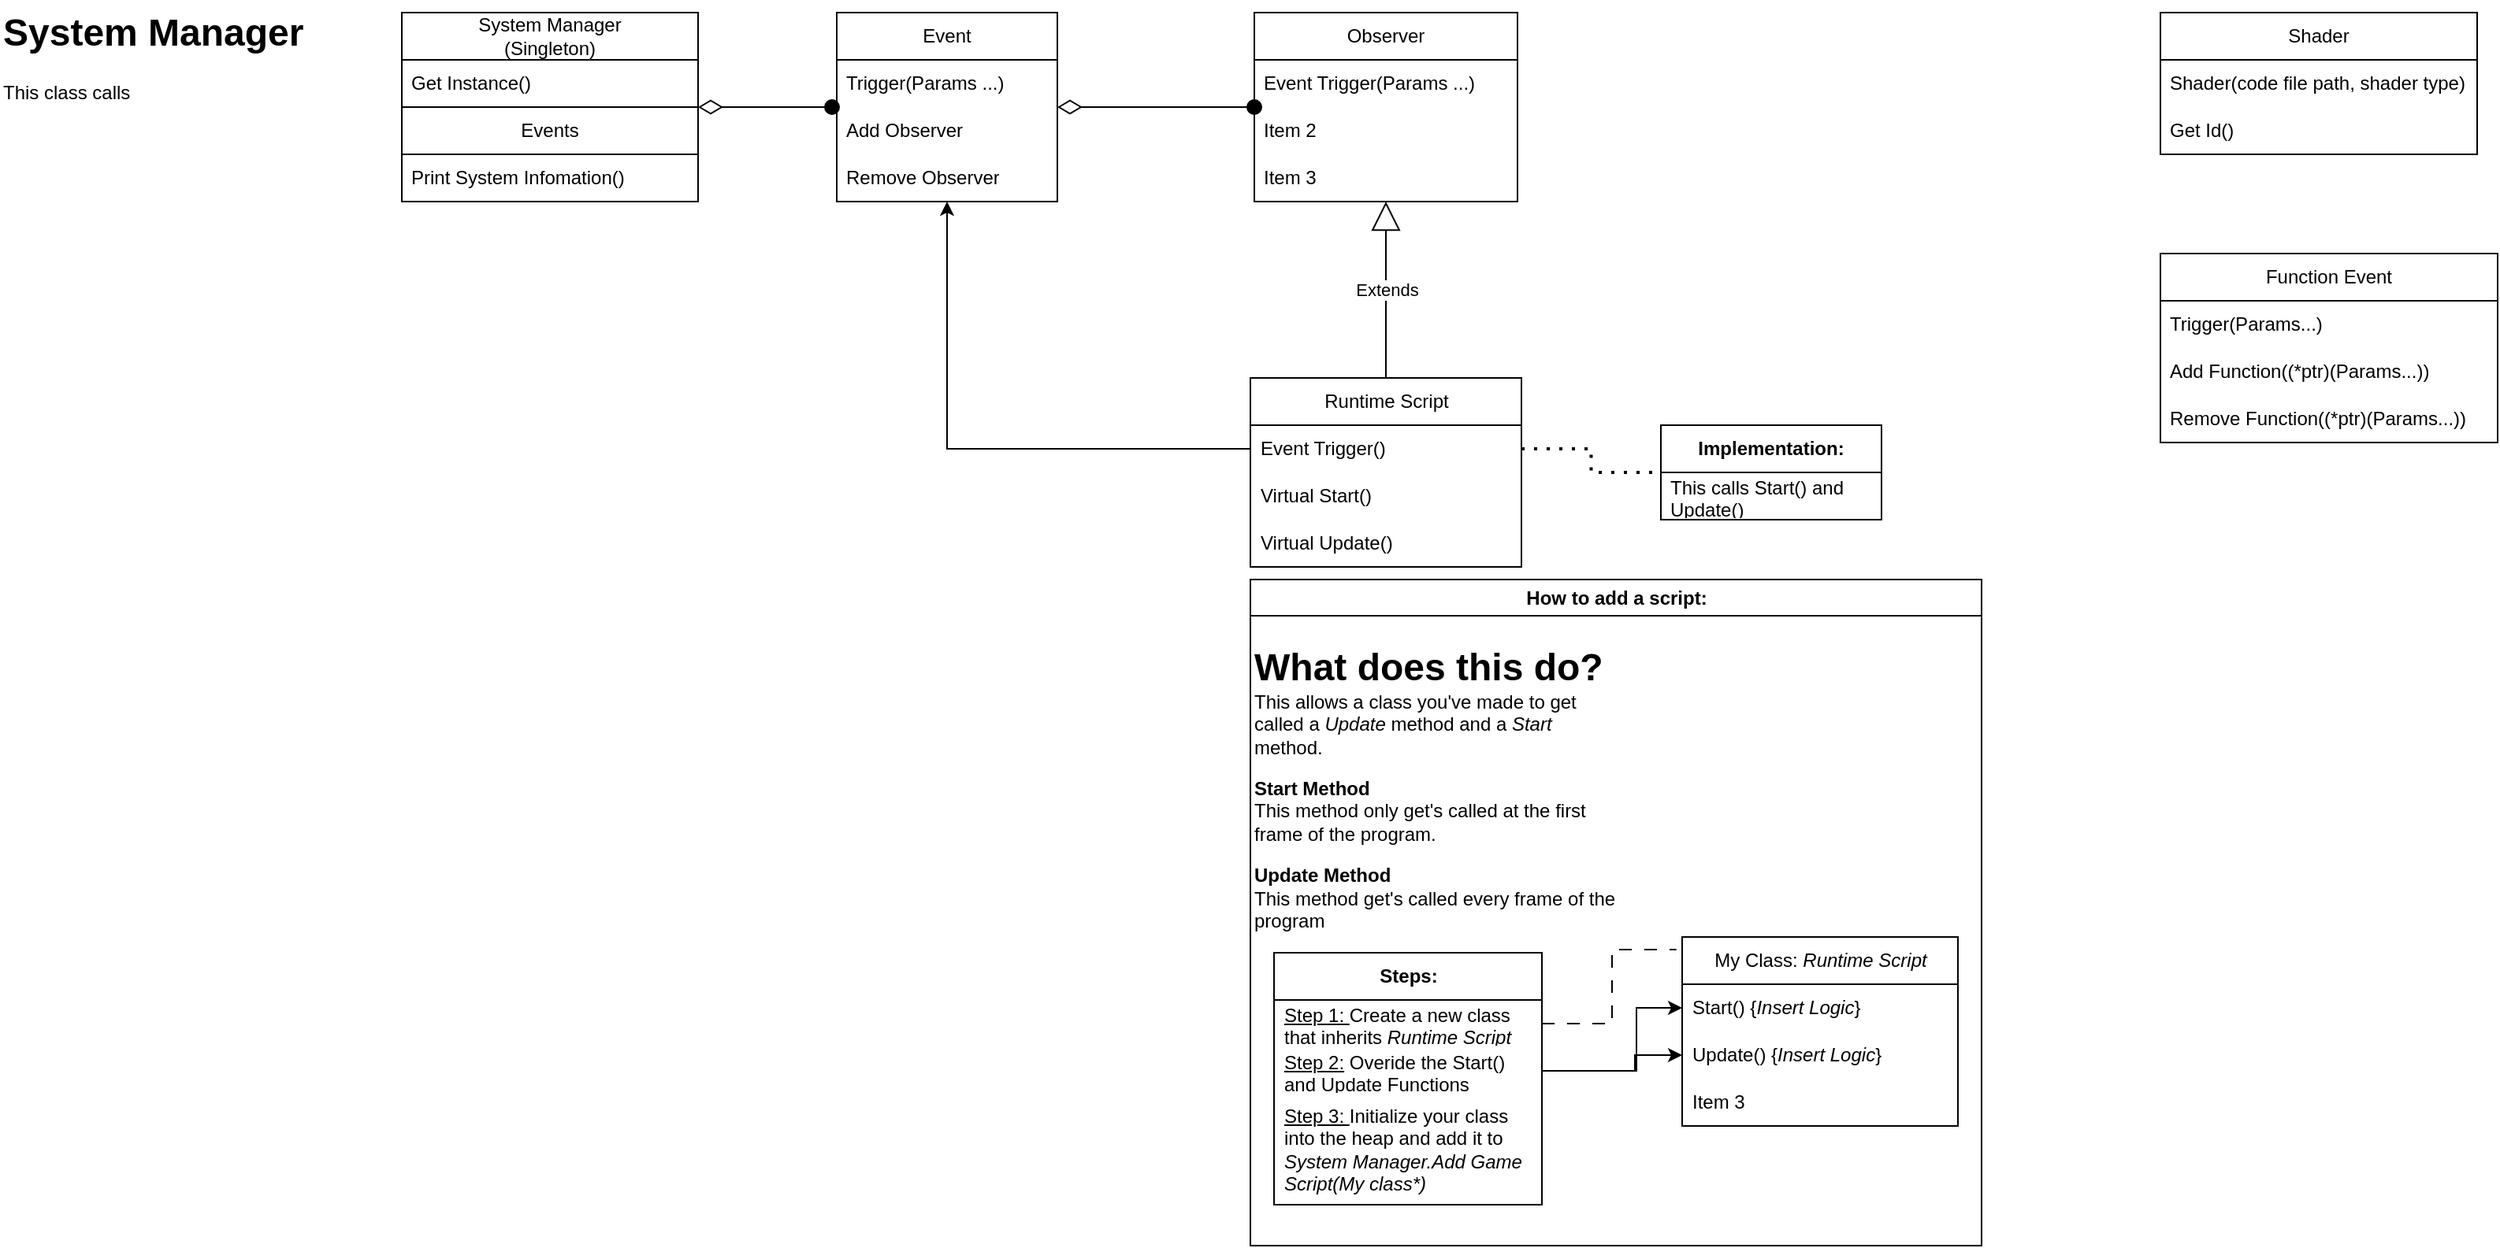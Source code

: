 <mxfile version="24.6.4" type="device" pages="2">
  <diagram id="MJ8tSPudCheSV-Sa3wuF" name="Class Diagram">
    <mxGraphModel dx="2449" dy="1206" grid="0" gridSize="10" guides="1" tooltips="1" connect="1" arrows="1" fold="1" page="0" pageScale="1" pageWidth="850" pageHeight="1100" math="0" shadow="0">
      <root>
        <mxCell id="0" />
        <mxCell id="1" parent="0" />
        <mxCell id="39z7OcEjKNCnxrWsOGxc-9" style="edgeStyle=orthogonalEdgeStyle;rounded=0;orthogonalLoop=1;jettySize=auto;html=1;endArrow=oval;endFill=1;startArrow=diamondThin;startFill=0;targetPerimeterSpacing=3;jumpSize=4;strokeWidth=1;sourcePerimeterSpacing=0;startSize=13;endSize=9;" edge="1" parent="1" source="39z7OcEjKNCnxrWsOGxc-1" target="39z7OcEjKNCnxrWsOGxc-5">
          <mxGeometry relative="1" as="geometry" />
        </mxCell>
        <mxCell id="39z7OcEjKNCnxrWsOGxc-1" value="System Manager&lt;div&gt;(Singleton)&lt;/div&gt;" style="swimlane;fontStyle=0;childLayout=stackLayout;horizontal=1;startSize=30;horizontalStack=0;resizeParent=1;resizeParentMax=0;resizeLast=0;collapsible=1;marginBottom=0;whiteSpace=wrap;html=1;" vertex="1" parent="1">
          <mxGeometry x="193" y="295" width="188" height="120" as="geometry" />
        </mxCell>
        <mxCell id="39z7OcEjKNCnxrWsOGxc-2" value="Get Instance()" style="text;strokeColor=none;fillColor=none;align=left;verticalAlign=middle;spacingLeft=4;spacingRight=4;overflow=hidden;points=[[0,0.5],[1,0.5]];portConstraint=eastwest;rotatable=0;whiteSpace=wrap;html=1;" vertex="1" parent="39z7OcEjKNCnxrWsOGxc-1">
          <mxGeometry y="30" width="188" height="30" as="geometry" />
        </mxCell>
        <mxCell id="39z7OcEjKNCnxrWsOGxc-10" value="Events" style="swimlane;fontStyle=0;childLayout=stackLayout;horizontal=1;startSize=30;horizontalStack=0;resizeParent=1;resizeParentMax=0;resizeLast=0;collapsible=1;marginBottom=0;whiteSpace=wrap;html=1;" vertex="1" collapsed="1" parent="39z7OcEjKNCnxrWsOGxc-1">
          <mxGeometry y="60" width="188" height="30" as="geometry">
            <mxRectangle y="60" width="188" height="150" as="alternateBounds" />
          </mxGeometry>
        </mxCell>
        <mxCell id="39z7OcEjKNCnxrWsOGxc-11" value="Add System Script(Observer*)" style="text;strokeColor=#d6b656;fillColor=#fff2cc;align=left;verticalAlign=middle;spacingLeft=4;spacingRight=4;overflow=hidden;points=[[0,0.5],[1,0.5]];portConstraint=eastwest;rotatable=0;whiteSpace=wrap;html=1;" vertex="1" parent="39z7OcEjKNCnxrWsOGxc-10">
          <mxGeometry y="30" width="188" height="30" as="geometry" />
        </mxCell>
        <mxCell id="39z7OcEjKNCnxrWsOGxc-63" value="Update System Scripts()" style="text;strokeColor=#d6b656;fillColor=#fff2cc;align=left;verticalAlign=middle;spacingLeft=4;spacingRight=4;overflow=hidden;points=[[0,0.5],[1,0.5]];portConstraint=eastwest;rotatable=0;whiteSpace=wrap;html=1;" vertex="1" parent="39z7OcEjKNCnxrWsOGxc-10">
          <mxGeometry y="60" width="188" height="30" as="geometry" />
        </mxCell>
        <mxCell id="39z7OcEjKNCnxrWsOGxc-64" value="Add Game Script(Observer*)" style="text;strokeColor=#d79b00;fillColor=#ffe6cc;align=left;verticalAlign=middle;spacingLeft=4;spacingRight=4;overflow=hidden;points=[[0,0.5],[1,0.5]];portConstraint=eastwest;rotatable=0;whiteSpace=wrap;html=1;" vertex="1" parent="39z7OcEjKNCnxrWsOGxc-10">
          <mxGeometry y="90" width="188" height="30" as="geometry" />
        </mxCell>
        <mxCell id="39z7OcEjKNCnxrWsOGxc-12" value="Update Game Scripts()" style="text;strokeColor=#d79b00;fillColor=#ffe6cc;align=left;verticalAlign=middle;spacingLeft=4;spacingRight=4;overflow=hidden;points=[[0,0.5],[1,0.5]];portConstraint=eastwest;rotatable=0;whiteSpace=wrap;html=1;" vertex="1" parent="39z7OcEjKNCnxrWsOGxc-10">
          <mxGeometry y="120" width="188" height="30" as="geometry" />
        </mxCell>
        <mxCell id="39z7OcEjKNCnxrWsOGxc-4" value="Print System Infomation()" style="text;strokeColor=none;fillColor=none;align=left;verticalAlign=middle;spacingLeft=4;spacingRight=4;overflow=hidden;points=[[0,0.5],[1,0.5]];portConstraint=eastwest;rotatable=0;whiteSpace=wrap;html=1;" vertex="1" parent="39z7OcEjKNCnxrWsOGxc-1">
          <mxGeometry y="90" width="188" height="30" as="geometry" />
        </mxCell>
        <mxCell id="39z7OcEjKNCnxrWsOGxc-66" style="edgeStyle=orthogonalEdgeStyle;rounded=0;orthogonalLoop=1;jettySize=auto;html=1;endArrow=oval;endFill=1;startArrow=diamondThin;startFill=0;startSize=13;endSize=9;" edge="1" parent="1" source="39z7OcEjKNCnxrWsOGxc-5" target="39z7OcEjKNCnxrWsOGxc-17">
          <mxGeometry relative="1" as="geometry" />
        </mxCell>
        <mxCell id="39z7OcEjKNCnxrWsOGxc-5" value="Event" style="swimlane;fontStyle=0;childLayout=stackLayout;horizontal=1;startSize=30;horizontalStack=0;resizeParent=1;resizeParentMax=0;resizeLast=0;collapsible=1;marginBottom=0;whiteSpace=wrap;html=1;" vertex="1" parent="1">
          <mxGeometry x="469" y="295" width="140" height="120" as="geometry" />
        </mxCell>
        <mxCell id="39z7OcEjKNCnxrWsOGxc-6" value="Trigger(Params ...)" style="text;strokeColor=none;fillColor=none;align=left;verticalAlign=middle;spacingLeft=4;spacingRight=4;overflow=hidden;points=[[0,0.5],[1,0.5]];portConstraint=eastwest;rotatable=0;whiteSpace=wrap;html=1;" vertex="1" parent="39z7OcEjKNCnxrWsOGxc-5">
          <mxGeometry y="30" width="140" height="30" as="geometry" />
        </mxCell>
        <mxCell id="39z7OcEjKNCnxrWsOGxc-7" value="Add Observer" style="text;strokeColor=none;fillColor=none;align=left;verticalAlign=middle;spacingLeft=4;spacingRight=4;overflow=hidden;points=[[0,0.5],[1,0.5]];portConstraint=eastwest;rotatable=0;whiteSpace=wrap;html=1;" vertex="1" parent="39z7OcEjKNCnxrWsOGxc-5">
          <mxGeometry y="60" width="140" height="30" as="geometry" />
        </mxCell>
        <mxCell id="39z7OcEjKNCnxrWsOGxc-8" value="Remove Observer" style="text;strokeColor=none;fillColor=none;align=left;verticalAlign=middle;spacingLeft=4;spacingRight=4;overflow=hidden;points=[[0,0.5],[1,0.5]];portConstraint=eastwest;rotatable=0;whiteSpace=wrap;html=1;" vertex="1" parent="39z7OcEjKNCnxrWsOGxc-5">
          <mxGeometry y="90" width="140" height="30" as="geometry" />
        </mxCell>
        <mxCell id="39z7OcEjKNCnxrWsOGxc-14" value="&lt;h1 style=&quot;margin-top: 0px;&quot;&gt;System Manager&lt;/h1&gt;&lt;p&gt;This class calls&amp;nbsp;&lt;/p&gt;" style="text;html=1;whiteSpace=wrap;overflow=hidden;rounded=0;" vertex="1" parent="1">
          <mxGeometry x="-62" y="287" width="233" height="120" as="geometry" />
        </mxCell>
        <mxCell id="39z7OcEjKNCnxrWsOGxc-17" value="Observer" style="swimlane;fontStyle=0;childLayout=stackLayout;horizontal=1;startSize=30;horizontalStack=0;resizeParent=1;resizeParentMax=0;resizeLast=0;collapsible=1;marginBottom=0;whiteSpace=wrap;html=1;" vertex="1" parent="1">
          <mxGeometry x="734" y="295" width="167" height="120" as="geometry">
            <mxRectangle x="885" y="202" width="84" height="30" as="alternateBounds" />
          </mxGeometry>
        </mxCell>
        <mxCell id="39z7OcEjKNCnxrWsOGxc-18" value="Event Trigger(Params ...)" style="text;strokeColor=none;fillColor=none;align=left;verticalAlign=middle;spacingLeft=4;spacingRight=4;overflow=hidden;points=[[0,0.5],[1,0.5]];portConstraint=eastwest;rotatable=0;whiteSpace=wrap;html=1;" vertex="1" parent="39z7OcEjKNCnxrWsOGxc-17">
          <mxGeometry y="30" width="167" height="30" as="geometry" />
        </mxCell>
        <mxCell id="39z7OcEjKNCnxrWsOGxc-19" value="Item 2" style="text;strokeColor=none;fillColor=none;align=left;verticalAlign=middle;spacingLeft=4;spacingRight=4;overflow=hidden;points=[[0,0.5],[1,0.5]];portConstraint=eastwest;rotatable=0;whiteSpace=wrap;html=1;" vertex="1" parent="39z7OcEjKNCnxrWsOGxc-17">
          <mxGeometry y="60" width="167" height="30" as="geometry" />
        </mxCell>
        <mxCell id="39z7OcEjKNCnxrWsOGxc-20" value="Item 3" style="text;strokeColor=none;fillColor=none;align=left;verticalAlign=middle;spacingLeft=4;spacingRight=4;overflow=hidden;points=[[0,0.5],[1,0.5]];portConstraint=eastwest;rotatable=0;whiteSpace=wrap;html=1;" vertex="1" parent="39z7OcEjKNCnxrWsOGxc-17">
          <mxGeometry y="90" width="167" height="30" as="geometry" />
        </mxCell>
        <mxCell id="39z7OcEjKNCnxrWsOGxc-25" value="Function Event" style="swimlane;fontStyle=0;childLayout=stackLayout;horizontal=1;startSize=30;horizontalStack=0;resizeParent=1;resizeParentMax=0;resizeLast=0;collapsible=1;marginBottom=0;whiteSpace=wrap;html=1;" vertex="1" parent="1">
          <mxGeometry x="1309" y="448" width="214" height="120" as="geometry" />
        </mxCell>
        <mxCell id="39z7OcEjKNCnxrWsOGxc-28" value="Trigger(Params...)" style="text;strokeColor=none;fillColor=none;align=left;verticalAlign=middle;spacingLeft=4;spacingRight=4;overflow=hidden;points=[[0,0.5],[1,0.5]];portConstraint=eastwest;rotatable=0;whiteSpace=wrap;html=1;" vertex="1" parent="39z7OcEjKNCnxrWsOGxc-25">
          <mxGeometry y="30" width="214" height="30" as="geometry" />
        </mxCell>
        <mxCell id="39z7OcEjKNCnxrWsOGxc-26" value="Add Function((*ptr)(Params...))" style="text;strokeColor=none;fillColor=none;align=left;verticalAlign=middle;spacingLeft=4;spacingRight=4;overflow=hidden;points=[[0,0.5],[1,0.5]];portConstraint=eastwest;rotatable=0;whiteSpace=wrap;html=1;" vertex="1" parent="39z7OcEjKNCnxrWsOGxc-25">
          <mxGeometry y="60" width="214" height="30" as="geometry" />
        </mxCell>
        <mxCell id="39z7OcEjKNCnxrWsOGxc-27" value="Remove Function((*ptr)(Params...))" style="text;strokeColor=none;fillColor=none;align=left;verticalAlign=middle;spacingLeft=4;spacingRight=4;overflow=hidden;points=[[0,0.5],[1,0.5]];portConstraint=eastwest;rotatable=0;whiteSpace=wrap;html=1;" vertex="1" parent="39z7OcEjKNCnxrWsOGxc-25">
          <mxGeometry y="90" width="214" height="30" as="geometry" />
        </mxCell>
        <mxCell id="39z7OcEjKNCnxrWsOGxc-29" value="Runtime Script" style="swimlane;fontStyle=0;childLayout=stackLayout;horizontal=1;startSize=30;horizontalStack=0;resizeParent=1;resizeParentMax=0;resizeLast=0;collapsible=1;marginBottom=0;whiteSpace=wrap;html=1;" vertex="1" parent="1">
          <mxGeometry x="731.5" y="527" width="172" height="120" as="geometry">
            <mxRectangle x="1031" y="280" width="114" height="30" as="alternateBounds" />
          </mxGeometry>
        </mxCell>
        <mxCell id="39z7OcEjKNCnxrWsOGxc-30" value="Event Trigger()" style="text;strokeColor=none;fillColor=none;align=left;verticalAlign=middle;spacingLeft=4;spacingRight=4;overflow=hidden;points=[[0,0.5],[1,0.5]];portConstraint=eastwest;rotatable=0;whiteSpace=wrap;html=1;" vertex="1" parent="39z7OcEjKNCnxrWsOGxc-29">
          <mxGeometry y="30" width="172" height="30" as="geometry" />
        </mxCell>
        <mxCell id="39z7OcEjKNCnxrWsOGxc-31" value="Virtual Start()" style="text;strokeColor=none;fillColor=none;align=left;verticalAlign=middle;spacingLeft=4;spacingRight=4;overflow=hidden;points=[[0,0.5],[1,0.5]];portConstraint=eastwest;rotatable=0;whiteSpace=wrap;html=1;" vertex="1" parent="39z7OcEjKNCnxrWsOGxc-29">
          <mxGeometry y="60" width="172" height="30" as="geometry" />
        </mxCell>
        <mxCell id="39z7OcEjKNCnxrWsOGxc-32" value="Virtual Update()" style="text;strokeColor=none;fillColor=none;align=left;verticalAlign=middle;spacingLeft=4;spacingRight=4;overflow=hidden;points=[[0,0.5],[1,0.5]];portConstraint=eastwest;rotatable=0;whiteSpace=wrap;html=1;" vertex="1" parent="39z7OcEjKNCnxrWsOGxc-29">
          <mxGeometry y="90" width="172" height="30" as="geometry" />
        </mxCell>
        <mxCell id="39z7OcEjKNCnxrWsOGxc-34" value="Extends" style="endArrow=block;endSize=16;endFill=0;html=1;rounded=0;edgeStyle=orthogonalEdgeStyle;entryX=0.5;entryY=1;entryDx=0;entryDy=0;" edge="1" parent="1" source="39z7OcEjKNCnxrWsOGxc-29" target="39z7OcEjKNCnxrWsOGxc-17">
          <mxGeometry width="160" relative="1" as="geometry">
            <mxPoint x="934" y="506" as="sourcePoint" />
            <mxPoint x="897" y="455" as="targetPoint" />
          </mxGeometry>
        </mxCell>
        <mxCell id="39z7OcEjKNCnxrWsOGxc-36" value="" style="endArrow=none;dashed=1;html=1;dashPattern=1 3;strokeWidth=2;rounded=0;exitX=1;exitY=0.5;exitDx=0;exitDy=0;edgeStyle=orthogonalEdgeStyle;entryX=0;entryY=0.5;entryDx=0;entryDy=0;" edge="1" parent="1" source="39z7OcEjKNCnxrWsOGxc-30" target="39z7OcEjKNCnxrWsOGxc-42">
          <mxGeometry width="50" height="50" relative="1" as="geometry">
            <mxPoint x="1225" y="548" as="sourcePoint" />
            <mxPoint x="1306" y="501" as="targetPoint" />
          </mxGeometry>
        </mxCell>
        <mxCell id="39z7OcEjKNCnxrWsOGxc-42" value="&lt;b&gt;Implementation:&lt;/b&gt;" style="swimlane;fontStyle=0;childLayout=stackLayout;horizontal=1;startSize=30;horizontalStack=0;resizeParent=1;resizeParentMax=0;resizeLast=0;collapsible=1;marginBottom=0;whiteSpace=wrap;html=1;" vertex="1" parent="1">
          <mxGeometry x="992" y="557" width="140" height="60" as="geometry">
            <mxRectangle x="992" y="557" width="128" height="30" as="alternateBounds" />
          </mxGeometry>
        </mxCell>
        <mxCell id="39z7OcEjKNCnxrWsOGxc-43" value="This calls Start() and Update()" style="text;strokeColor=none;fillColor=none;align=left;verticalAlign=middle;spacingLeft=4;spacingRight=4;overflow=hidden;points=[[0,0.5],[1,0.5]];portConstraint=eastwest;rotatable=0;whiteSpace=wrap;html=1;" vertex="1" parent="39z7OcEjKNCnxrWsOGxc-42">
          <mxGeometry y="30" width="140" height="30" as="geometry" />
        </mxCell>
        <mxCell id="39z7OcEjKNCnxrWsOGxc-46" value="How to add a script:" style="swimlane;whiteSpace=wrap;html=1;" vertex="1" parent="1">
          <mxGeometry x="731.5" y="655" width="464" height="423" as="geometry">
            <mxRectangle x="1460" y="247" width="141" height="26" as="alternateBounds" />
          </mxGeometry>
        </mxCell>
        <mxCell id="39z7OcEjKNCnxrWsOGxc-49" value="&lt;b&gt;Steps:&lt;/b&gt;" style="swimlane;fontStyle=0;childLayout=stackLayout;horizontal=1;startSize=30;horizontalStack=0;resizeParent=1;resizeParentMax=0;resizeLast=0;collapsible=1;marginBottom=0;whiteSpace=wrap;html=1;" vertex="1" parent="39z7OcEjKNCnxrWsOGxc-46">
          <mxGeometry x="15" y="237" width="170" height="160" as="geometry" />
        </mxCell>
        <mxCell id="39z7OcEjKNCnxrWsOGxc-50" value="&lt;u&gt;Step 1: &lt;/u&gt;Create a new class that inherits &lt;i&gt;Runtime Script&lt;/i&gt;" style="text;strokeColor=none;fillColor=none;align=left;verticalAlign=middle;spacingLeft=4;spacingRight=4;overflow=hidden;points=[[0,0.5],[1,0.5]];portConstraint=eastwest;rotatable=0;whiteSpace=wrap;html=1;" vertex="1" parent="39z7OcEjKNCnxrWsOGxc-49">
          <mxGeometry y="30" width="170" height="30" as="geometry" />
        </mxCell>
        <mxCell id="39z7OcEjKNCnxrWsOGxc-51" value="&lt;u&gt;Step 2:&lt;/u&gt; Overide the Start() and Update Functions" style="text;strokeColor=none;fillColor=none;align=left;verticalAlign=middle;spacingLeft=4;spacingRight=4;overflow=hidden;points=[[0,0.5],[1,0.5]];portConstraint=eastwest;rotatable=0;whiteSpace=wrap;html=1;" vertex="1" parent="39z7OcEjKNCnxrWsOGxc-49">
          <mxGeometry y="60" width="170" height="30" as="geometry" />
        </mxCell>
        <mxCell id="39z7OcEjKNCnxrWsOGxc-52" value="&lt;u&gt;Step 3: &lt;/u&gt;Initialize your class into the heap and add it to &lt;i&gt;System Manager.Add Game Script(My class*)&lt;/i&gt;" style="text;strokeColor=none;fillColor=none;align=left;verticalAlign=middle;spacingLeft=4;spacingRight=4;overflow=hidden;points=[[0,0.5],[1,0.5]];portConstraint=eastwest;rotatable=0;whiteSpace=wrap;html=1;" vertex="1" parent="39z7OcEjKNCnxrWsOGxc-49">
          <mxGeometry y="90" width="170" height="70" as="geometry" />
        </mxCell>
        <mxCell id="39z7OcEjKNCnxrWsOGxc-56" style="edgeStyle=orthogonalEdgeStyle;rounded=0;orthogonalLoop=1;jettySize=auto;html=1;exitX=1;exitY=0.5;exitDx=0;exitDy=0;dashed=1;dashPattern=8 8;endArrow=none;endFill=0;entryX=-0.021;entryY=0.067;entryDx=0;entryDy=0;entryPerimeter=0;" edge="1" parent="39z7OcEjKNCnxrWsOGxc-46" source="39z7OcEjKNCnxrWsOGxc-50" target="39z7OcEjKNCnxrWsOGxc-57">
          <mxGeometry relative="1" as="geometry">
            <mxPoint x="262" y="252" as="targetPoint" />
          </mxGeometry>
        </mxCell>
        <mxCell id="39z7OcEjKNCnxrWsOGxc-57" value="My Class: &lt;i&gt;Runtime Script&lt;/i&gt;" style="swimlane;fontStyle=0;childLayout=stackLayout;horizontal=1;startSize=30;horizontalStack=0;resizeParent=1;resizeParentMax=0;resizeLast=0;collapsible=1;marginBottom=0;whiteSpace=wrap;html=1;" vertex="1" parent="39z7OcEjKNCnxrWsOGxc-46">
          <mxGeometry x="274" y="227" width="175" height="120" as="geometry" />
        </mxCell>
        <mxCell id="39z7OcEjKNCnxrWsOGxc-58" value="Start() {&lt;i&gt;Insert Logic&lt;/i&gt;}" style="text;strokeColor=none;fillColor=none;align=left;verticalAlign=middle;spacingLeft=4;spacingRight=4;overflow=hidden;points=[[0,0.5],[1,0.5]];portConstraint=eastwest;rotatable=0;whiteSpace=wrap;html=1;" vertex="1" parent="39z7OcEjKNCnxrWsOGxc-57">
          <mxGeometry y="30" width="175" height="30" as="geometry" />
        </mxCell>
        <mxCell id="39z7OcEjKNCnxrWsOGxc-59" value="Update() {&lt;i&gt;Insert Logic&lt;/i&gt;}" style="text;strokeColor=none;fillColor=none;align=left;verticalAlign=middle;spacingLeft=4;spacingRight=4;overflow=hidden;points=[[0,0.5],[1,0.5]];portConstraint=eastwest;rotatable=0;whiteSpace=wrap;html=1;" vertex="1" parent="39z7OcEjKNCnxrWsOGxc-57">
          <mxGeometry y="60" width="175" height="30" as="geometry" />
        </mxCell>
        <mxCell id="39z7OcEjKNCnxrWsOGxc-60" value="Item 3" style="text;strokeColor=none;fillColor=none;align=left;verticalAlign=middle;spacingLeft=4;spacingRight=4;overflow=hidden;points=[[0,0.5],[1,0.5]];portConstraint=eastwest;rotatable=0;whiteSpace=wrap;html=1;" vertex="1" parent="39z7OcEjKNCnxrWsOGxc-57">
          <mxGeometry y="90" width="175" height="30" as="geometry" />
        </mxCell>
        <mxCell id="39z7OcEjKNCnxrWsOGxc-61" style="edgeStyle=orthogonalEdgeStyle;rounded=0;orthogonalLoop=1;jettySize=auto;html=1;exitX=1;exitY=0.5;exitDx=0;exitDy=0;entryX=0;entryY=0.5;entryDx=0;entryDy=0;" edge="1" parent="39z7OcEjKNCnxrWsOGxc-46" source="39z7OcEjKNCnxrWsOGxc-51" target="39z7OcEjKNCnxrWsOGxc-58">
          <mxGeometry relative="1" as="geometry">
            <Array as="points">
              <mxPoint x="245" y="312" />
              <mxPoint x="245" y="272" />
            </Array>
          </mxGeometry>
        </mxCell>
        <mxCell id="39z7OcEjKNCnxrWsOGxc-62" style="edgeStyle=orthogonalEdgeStyle;rounded=0;orthogonalLoop=1;jettySize=auto;html=1;exitX=1;exitY=0.5;exitDx=0;exitDy=0;entryX=0;entryY=0.5;entryDx=0;entryDy=0;" edge="1" parent="39z7OcEjKNCnxrWsOGxc-46" source="39z7OcEjKNCnxrWsOGxc-51" target="39z7OcEjKNCnxrWsOGxc-59">
          <mxGeometry relative="1" as="geometry">
            <Array as="points">
              <mxPoint x="244" y="312" />
              <mxPoint x="244" y="302" />
            </Array>
          </mxGeometry>
        </mxCell>
        <mxCell id="39z7OcEjKNCnxrWsOGxc-65" value="&lt;p style=&quot;margin-top: 0px;&quot;&gt;&lt;/p&gt;&lt;h1 style=&quot;font-size: 24px; margin-top: 0px; margin-bottom: 0px; line-height: 120%;&quot;&gt;What does this do?&lt;/h1&gt;This allows a class you&#39;ve made to get called a &lt;i&gt;Update &lt;/i&gt;method and a &lt;i&gt;Start &lt;/i&gt;method.&lt;p&gt;&lt;/p&gt;&lt;p&gt;&lt;b&gt;Start Method&lt;br&gt;&lt;/b&gt;This method only get&#39;s called at the first frame of the program.&lt;/p&gt;&lt;p&gt;&lt;b&gt;Update Method&lt;br&gt;&lt;/b&gt;This method get&#39;s called every frame of the program&lt;/p&gt;&lt;p&gt;&lt;span style=&quot;background-color: initial; color: rgba(0, 0, 0, 0); font-family: monospace; font-size: 0px; text-wrap: nowrap;&quot;&gt;gdfgdfgThis%3CmxGraphModel%3E%3Croot%3E%3CmxCell%20id%3D%220%22%2F%3E%3CmxCell%20id%3D%221%22%20parent%3D%220%22%2F%3E%3CmxCell%20id%3D%222%22%20value%3D%22Update%20System%20Scripts()%22%20style%3D%22text%3BstrokeColor%3Dnone%3BfillColor%3Dnone%3Balign%3Dleft%3BverticalAlign%3Dmiddle%3BspacingLeft%3D4%3BspacingRight%3D4%3Boverflow%3Dhidden%3Bpoints%3D%5B%5B0%2C0.5%5D%2C%5B1%2C0.5%5D%5D%3BportConstraint%3Deastwest%3Brotatable%3D0%3BwhiteSpace%3Dwrap%3Bhtml%3D1%3B%22%20vertex%3D%221%22%20parent%3D%221%22%3E%3CmxGeometry%20x%3D%22215%22%20y%3D%22385%22%20width%3D%22166%22%20height%3D%2230%22%20as%3D%22geometry%22%2F%3E%3C%2FmxCell%3E%3C%2Froot%3E%3C%2FmxGraphModel%3&lt;/span&gt;&lt;br&gt;&lt;/p&gt;" style="text;html=1;whiteSpace=wrap;overflow=hidden;rounded=0;container=0;fixedWidth=0;" vertex="1" parent="39z7OcEjKNCnxrWsOGxc-46">
          <mxGeometry y="23" width="234" height="210" as="geometry" />
        </mxCell>
        <mxCell id="39z7OcEjKNCnxrWsOGxc-67" style="edgeStyle=orthogonalEdgeStyle;rounded=0;orthogonalLoop=1;jettySize=auto;html=1;" edge="1" parent="1" source="39z7OcEjKNCnxrWsOGxc-30" target="39z7OcEjKNCnxrWsOGxc-5">
          <mxGeometry relative="1" as="geometry" />
        </mxCell>
        <mxCell id="39z7OcEjKNCnxrWsOGxc-69" value="Shader" style="swimlane;fontStyle=0;childLayout=stackLayout;horizontal=1;startSize=30;horizontalStack=0;resizeParent=1;resizeParentMax=0;resizeLast=0;collapsible=1;marginBottom=0;whiteSpace=wrap;html=1;" vertex="1" parent="1">
          <mxGeometry x="1309" y="295" width="201" height="90" as="geometry" />
        </mxCell>
        <mxCell id="39z7OcEjKNCnxrWsOGxc-70" value="Shader(code file path, shader type)" style="text;strokeColor=none;fillColor=none;align=left;verticalAlign=middle;spacingLeft=4;spacingRight=4;overflow=hidden;points=[[0,0.5],[1,0.5]];portConstraint=eastwest;rotatable=0;whiteSpace=wrap;html=1;" vertex="1" parent="39z7OcEjKNCnxrWsOGxc-69">
          <mxGeometry y="30" width="201" height="30" as="geometry" />
        </mxCell>
        <mxCell id="39z7OcEjKNCnxrWsOGxc-71" value="Get Id()" style="text;strokeColor=none;fillColor=none;align=left;verticalAlign=middle;spacingLeft=4;spacingRight=4;overflow=hidden;points=[[0,0.5],[1,0.5]];portConstraint=eastwest;rotatable=0;whiteSpace=wrap;html=1;" vertex="1" parent="39z7OcEjKNCnxrWsOGxc-69">
          <mxGeometry y="60" width="201" height="30" as="geometry" />
        </mxCell>
      </root>
    </mxGraphModel>
  </diagram>
  <diagram name="Program Flow" id="8UWnzZh6Zb71KIH3Xfgz">
    <mxGraphModel dx="1366" dy="804" grid="0" gridSize="10" guides="1" tooltips="1" connect="1" arrows="1" fold="1" page="0" pageScale="1" pageWidth="850" pageHeight="1100" math="0" shadow="0">
      <root>
        <mxCell id="0" />
        <mxCell id="1" parent="0" />
        <mxCell id="YeYjp0__8qihfpiowBRM-7" style="edgeStyle=orthogonalEdgeStyle;rounded=0;orthogonalLoop=1;jettySize=auto;html=1;" edge="1" parent="1" source="YeYjp0__8qihfpiowBRM-4" target="YeYjp0__8qihfpiowBRM-6">
          <mxGeometry relative="1" as="geometry" />
        </mxCell>
        <mxCell id="YeYjp0__8qihfpiowBRM-4" value="Main" style="rounded=0;whiteSpace=wrap;html=1;" vertex="1" parent="1">
          <mxGeometry x="378" y="29" width="120" height="60" as="geometry" />
        </mxCell>
        <mxCell id="YeYjp0__8qihfpiowBRM-20" style="edgeStyle=orthogonalEdgeStyle;rounded=0;orthogonalLoop=1;jettySize=auto;html=1;" edge="1" parent="1" source="YeYjp0__8qihfpiowBRM-6" target="YeYjp0__8qihfpiowBRM-21">
          <mxGeometry relative="1" as="geometry">
            <mxPoint x="438" y="211" as="targetPoint" />
          </mxGeometry>
        </mxCell>
        <mxCell id="YeYjp0__8qihfpiowBRM-6" value="Get User Input for:&lt;div&gt;-Shape types&lt;/div&gt;&lt;div&gt;-Number of colors&lt;/div&gt;" style="rounded=0;whiteSpace=wrap;html=1;" vertex="1" parent="1">
          <mxGeometry x="378" y="130" width="120" height="60" as="geometry" />
        </mxCell>
        <mxCell id="YeYjp0__8qihfpiowBRM-23" style="edgeStyle=orthogonalEdgeStyle;rounded=0;orthogonalLoop=1;jettySize=auto;html=1;entryX=0.5;entryY=0;entryDx=0;entryDy=0;" edge="1" parent="1" source="YeYjp0__8qihfpiowBRM-21" target="YeYjp0__8qihfpiowBRM-22">
          <mxGeometry relative="1" as="geometry" />
        </mxCell>
        <mxCell id="YeYjp0__8qihfpiowBRM-21" value="Generate Data Set" style="swimlane;whiteSpace=wrap;html=1;" vertex="1" parent="1">
          <mxGeometry x="338" y="230" width="200" height="200" as="geometry" />
        </mxCell>
        <mxCell id="YeYjp0__8qihfpiowBRM-16" value="Data Columns" style="swimlane;fontStyle=0;childLayout=stackLayout;horizontal=1;startSize=30;horizontalStack=0;resizeParent=1;resizeParentMax=0;resizeLast=0;collapsible=1;marginBottom=0;whiteSpace=wrap;html=1;" vertex="1" parent="YeYjp0__8qihfpiowBRM-21">
          <mxGeometry y="24" width="140" height="120" as="geometry" />
        </mxCell>
        <mxCell id="YeYjp0__8qihfpiowBRM-17" value="Color: (red, green, blue)" style="text;strokeColor=none;fillColor=none;align=left;verticalAlign=middle;spacingLeft=4;spacingRight=4;overflow=hidden;points=[[0,0.5],[1,0.5]];portConstraint=eastwest;rotatable=0;whiteSpace=wrap;html=1;" vertex="1" parent="YeYjp0__8qihfpiowBRM-16">
          <mxGeometry y="30" width="140" height="30" as="geometry" />
        </mxCell>
        <mxCell id="YeYjp0__8qihfpiowBRM-18" value="Coordinates: (X, Y)" style="text;strokeColor=none;fillColor=none;align=left;verticalAlign=middle;spacingLeft=4;spacingRight=4;overflow=hidden;points=[[0,0.5],[1,0.5]];portConstraint=eastwest;rotatable=0;whiteSpace=wrap;html=1;" vertex="1" parent="YeYjp0__8qihfpiowBRM-16">
          <mxGeometry y="60" width="140" height="30" as="geometry" />
        </mxCell>
        <mxCell id="YeYjp0__8qihfpiowBRM-19" value="Shape Id: (Int)" style="text;strokeColor=none;fillColor=none;align=left;verticalAlign=middle;spacingLeft=4;spacingRight=4;overflow=hidden;points=[[0,0.5],[1,0.5]];portConstraint=eastwest;rotatable=0;whiteSpace=wrap;html=1;" vertex="1" parent="YeYjp0__8qihfpiowBRM-16">
          <mxGeometry y="90" width="140" height="30" as="geometry" />
        </mxCell>
        <mxCell id="YeYjp0__8qihfpiowBRM-22" value="Show Graphical Window" style="swimlane;whiteSpace=wrap;html=1;startSize=23;" vertex="1" parent="1">
          <mxGeometry x="206" y="508" width="464" height="413" as="geometry" />
        </mxCell>
        <mxCell id="YeYjp0__8qihfpiowBRM-27" style="edgeStyle=orthogonalEdgeStyle;rounded=0;orthogonalLoop=1;jettySize=auto;html=1;" edge="1" parent="YeYjp0__8qihfpiowBRM-22" source="YeYjp0__8qihfpiowBRM-24" target="YeYjp0__8qihfpiowBRM-26">
          <mxGeometry relative="1" as="geometry" />
        </mxCell>
        <mxCell id="YeYjp0__8qihfpiowBRM-24" value="Initialize OpenGL" style="rounded=0;whiteSpace=wrap;html=1;" vertex="1" parent="YeYjp0__8qihfpiowBRM-22">
          <mxGeometry x="172" y="34" width="120" height="60" as="geometry" />
        </mxCell>
        <mxCell id="YeYjp0__8qihfpiowBRM-28" value="No" style="edgeStyle=orthogonalEdgeStyle;rounded=0;orthogonalLoop=1;jettySize=auto;html=1;" edge="1" parent="YeYjp0__8qihfpiowBRM-22" source="YeYjp0__8qihfpiowBRM-26">
          <mxGeometry relative="1" as="geometry">
            <mxPoint x="335" y="168" as="targetPoint" />
          </mxGeometry>
        </mxCell>
        <mxCell id="YeYjp0__8qihfpiowBRM-30" value="Yes" style="edgeStyle=orthogonalEdgeStyle;rounded=0;orthogonalLoop=1;jettySize=auto;html=1;" edge="1" parent="YeYjp0__8qihfpiowBRM-22" source="YeYjp0__8qihfpiowBRM-26" target="YeYjp0__8qihfpiowBRM-31">
          <mxGeometry relative="1" as="geometry">
            <mxPoint x="232" y="243" as="targetPoint" />
          </mxGeometry>
        </mxCell>
        <mxCell id="YeYjp0__8qihfpiowBRM-26" value="Is OpenGL 3.3 or higher?" style="rhombus;whiteSpace=wrap;html=1;" vertex="1" parent="YeYjp0__8qihfpiowBRM-22">
          <mxGeometry x="192" y="128" width="80" height="80" as="geometry" />
        </mxCell>
        <mxCell id="YeYjp0__8qihfpiowBRM-29" value="Show Error and exit program" style="rounded=0;whiteSpace=wrap;html=1;" vertex="1" parent="YeYjp0__8qihfpiowBRM-22">
          <mxGeometry x="336" y="144" width="120" height="60" as="geometry" />
        </mxCell>
        <mxCell id="YeYjp0__8qihfpiowBRM-35" style="edgeStyle=orthogonalEdgeStyle;rounded=0;orthogonalLoop=1;jettySize=auto;html=1;" edge="1" parent="YeYjp0__8qihfpiowBRM-22" source="YeYjp0__8qihfpiowBRM-31" target="YeYjp0__8qihfpiowBRM-32">
          <mxGeometry relative="1" as="geometry" />
        </mxCell>
        <mxCell id="YeYjp0__8qihfpiowBRM-31" value="Initialize game scripts" style="rounded=0;whiteSpace=wrap;html=1;" vertex="1" parent="YeYjp0__8qihfpiowBRM-22">
          <mxGeometry x="172" y="248" width="120" height="60" as="geometry" />
        </mxCell>
        <mxCell id="YeYjp0__8qihfpiowBRM-32" value="Create and show Window" style="rounded=0;whiteSpace=wrap;html=1;" vertex="1" parent="YeYjp0__8qihfpiowBRM-22">
          <mxGeometry x="172" y="332" width="120" height="60" as="geometry" />
        </mxCell>
      </root>
    </mxGraphModel>
  </diagram>
</mxfile>
